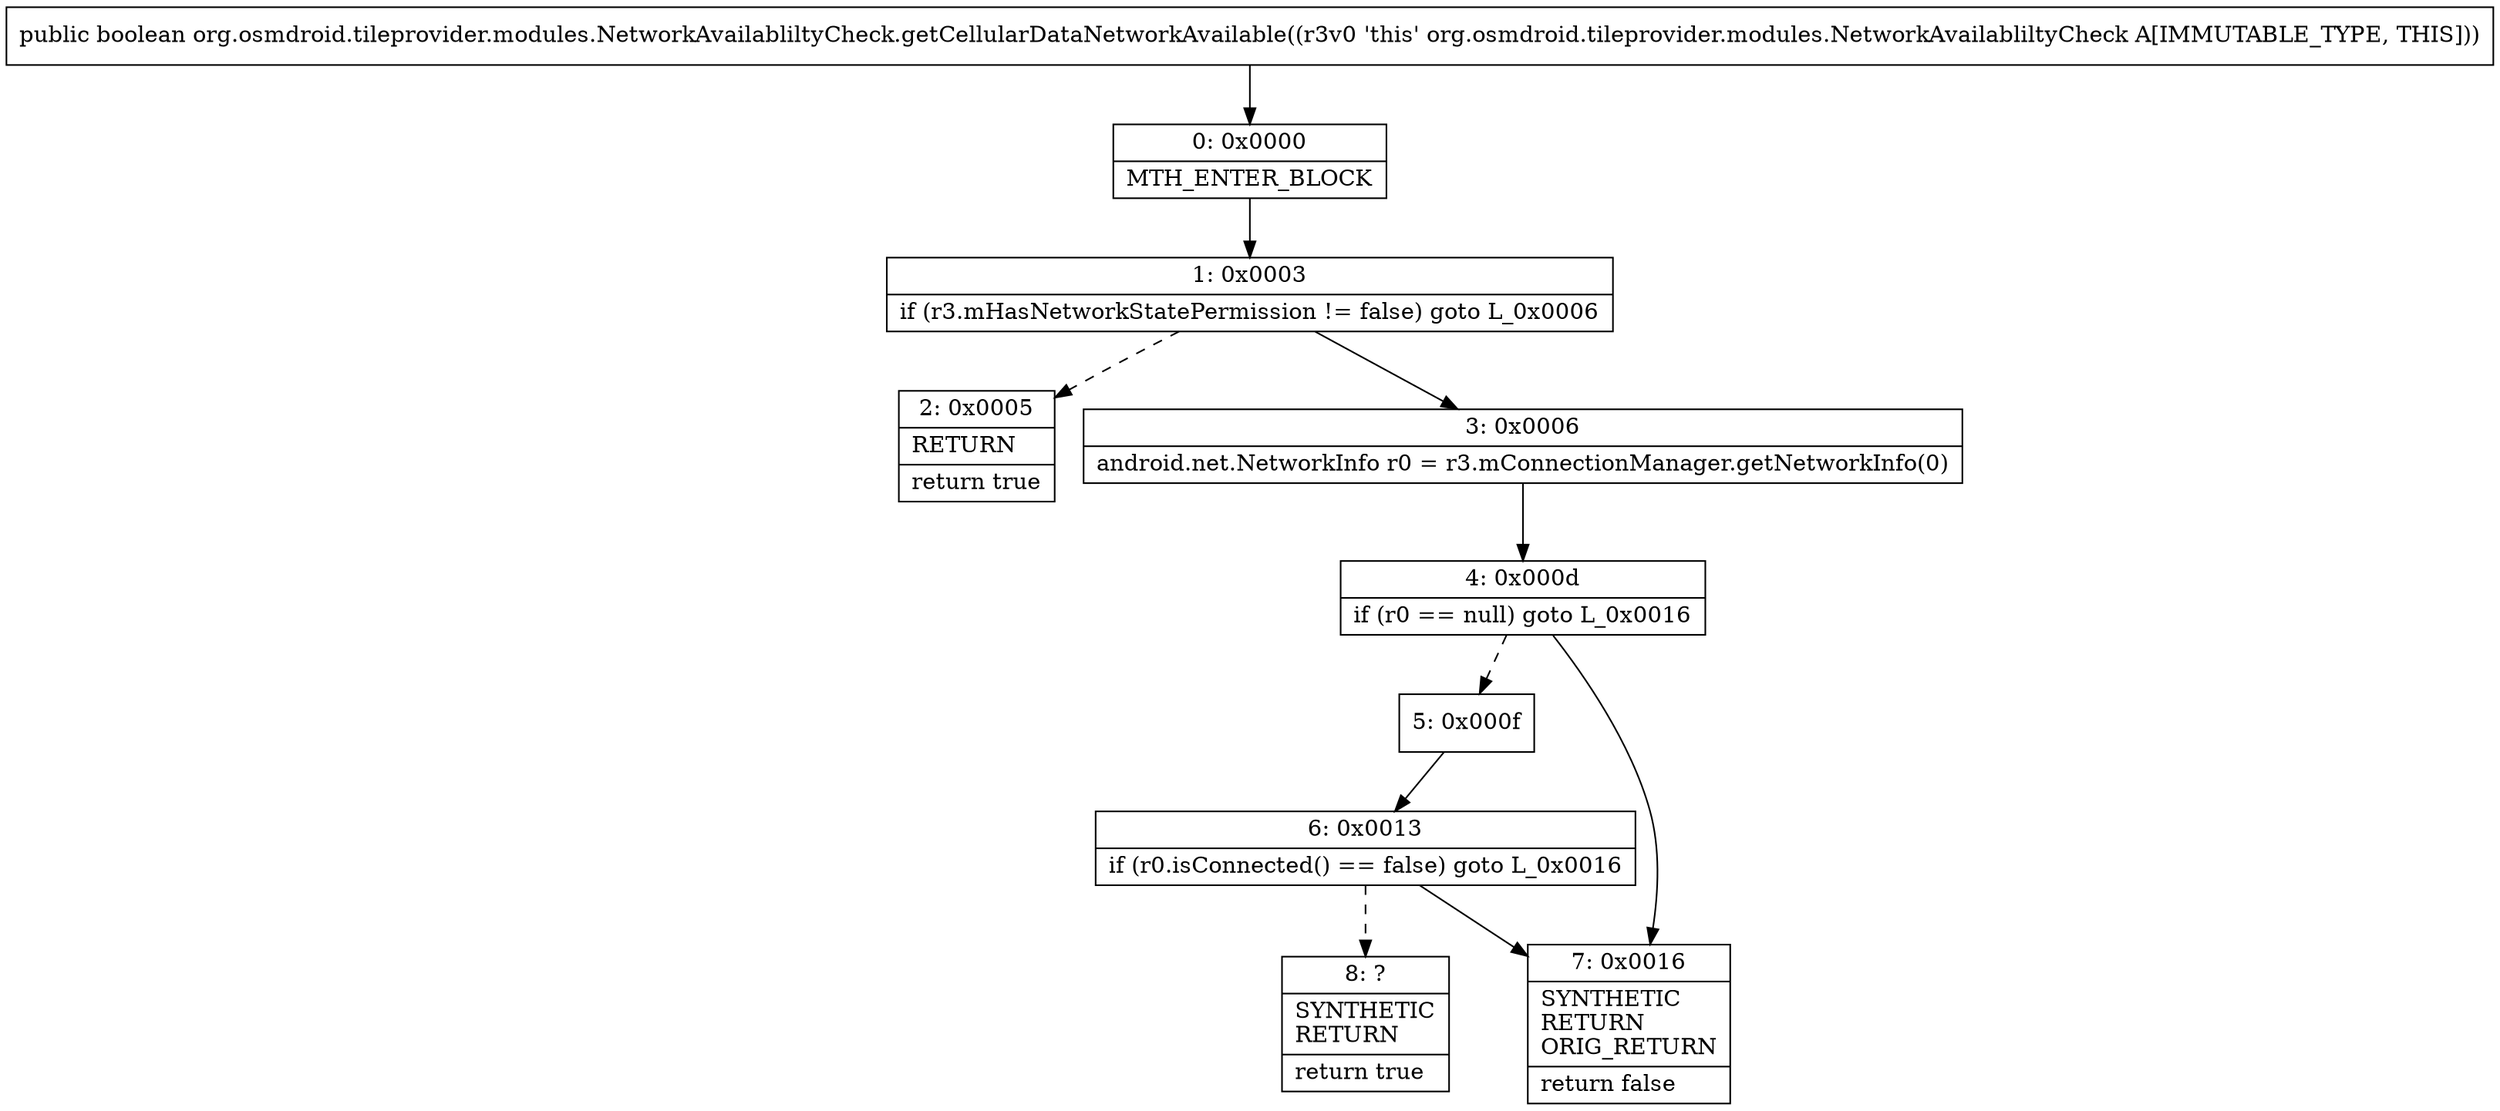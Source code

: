 digraph "CFG fororg.osmdroid.tileprovider.modules.NetworkAvailabliltyCheck.getCellularDataNetworkAvailable()Z" {
Node_0 [shape=record,label="{0\:\ 0x0000|MTH_ENTER_BLOCK\l}"];
Node_1 [shape=record,label="{1\:\ 0x0003|if (r3.mHasNetworkStatePermission != false) goto L_0x0006\l}"];
Node_2 [shape=record,label="{2\:\ 0x0005|RETURN\l|return true\l}"];
Node_3 [shape=record,label="{3\:\ 0x0006|android.net.NetworkInfo r0 = r3.mConnectionManager.getNetworkInfo(0)\l}"];
Node_4 [shape=record,label="{4\:\ 0x000d|if (r0 == null) goto L_0x0016\l}"];
Node_5 [shape=record,label="{5\:\ 0x000f}"];
Node_6 [shape=record,label="{6\:\ 0x0013|if (r0.isConnected() == false) goto L_0x0016\l}"];
Node_7 [shape=record,label="{7\:\ 0x0016|SYNTHETIC\lRETURN\lORIG_RETURN\l|return false\l}"];
Node_8 [shape=record,label="{8\:\ ?|SYNTHETIC\lRETURN\l|return true\l}"];
MethodNode[shape=record,label="{public boolean org.osmdroid.tileprovider.modules.NetworkAvailabliltyCheck.getCellularDataNetworkAvailable((r3v0 'this' org.osmdroid.tileprovider.modules.NetworkAvailabliltyCheck A[IMMUTABLE_TYPE, THIS])) }"];
MethodNode -> Node_0;
Node_0 -> Node_1;
Node_1 -> Node_2[style=dashed];
Node_1 -> Node_3;
Node_3 -> Node_4;
Node_4 -> Node_5[style=dashed];
Node_4 -> Node_7;
Node_5 -> Node_6;
Node_6 -> Node_7;
Node_6 -> Node_8[style=dashed];
}

